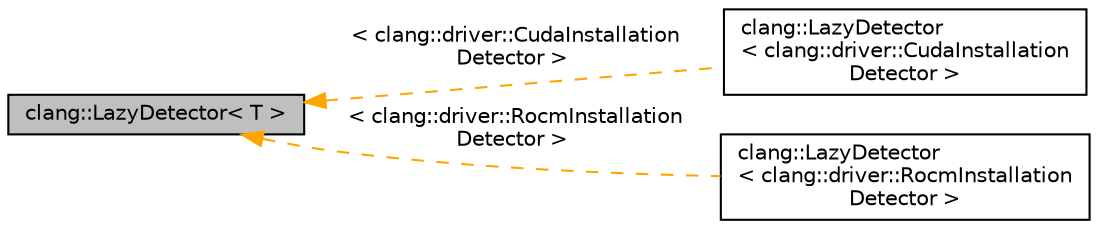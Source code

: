 digraph "clang::LazyDetector&lt; T &gt;"
{
 // LATEX_PDF_SIZE
  bgcolor="transparent";
  edge [fontname="Helvetica",fontsize="10",labelfontname="Helvetica",labelfontsize="10"];
  node [fontname="Helvetica",fontsize="10",shape=record];
  rankdir="LR";
  Node1 [label="clang::LazyDetector\< T \>",height=0.2,width=0.4,color="black", fillcolor="grey75", style="filled", fontcolor="black",tooltip="Simple wrapper for toolchain detector with costly initialization."];
  Node1 -> Node2 [dir="back",color="orange",fontsize="10",style="dashed",label=" \< clang::driver::CudaInstallation\lDetector \>" ,fontname="Helvetica"];
  Node2 [label="clang::LazyDetector\l\< clang::driver::CudaInstallation\lDetector \>",height=0.2,width=0.4,color="black",URL="$classclang_1_1LazyDetector.html",tooltip=" "];
  Node1 -> Node3 [dir="back",color="orange",fontsize="10",style="dashed",label=" \< clang::driver::RocmInstallation\lDetector \>" ,fontname="Helvetica"];
  Node3 [label="clang::LazyDetector\l\< clang::driver::RocmInstallation\lDetector \>",height=0.2,width=0.4,color="black",URL="$classclang_1_1LazyDetector.html",tooltip=" "];
}

